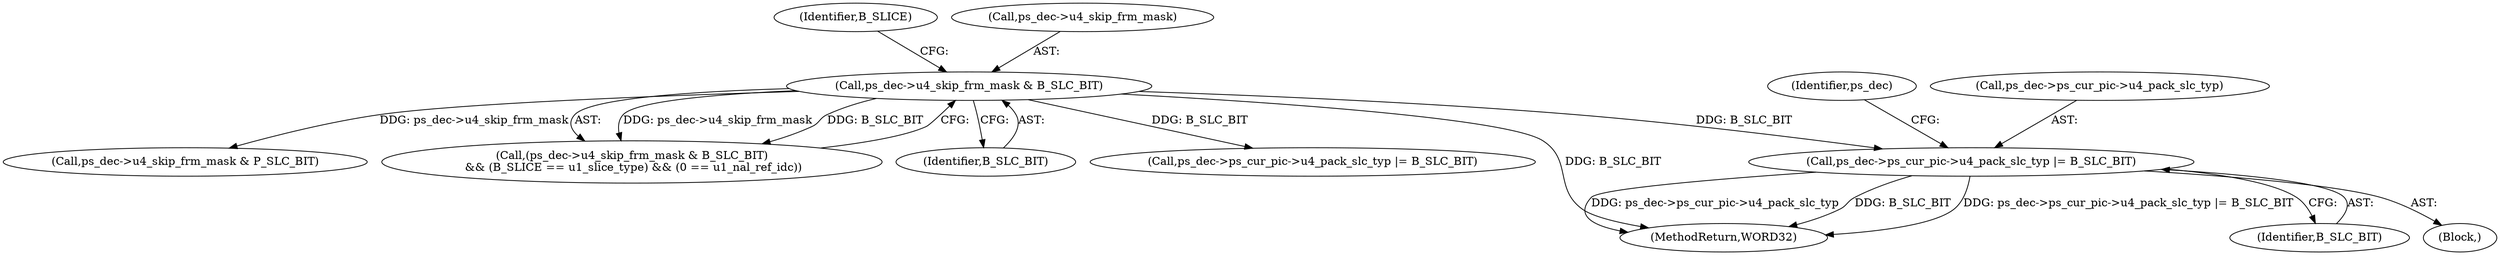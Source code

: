 digraph "0_Android_8b5fd8f24eba5dd19ab2f80ea11a9125aa882ae2@pointer" {
"1001820" [label="(Call,ps_dec->ps_cur_pic->u4_pack_slc_typ |= B_SLC_BIT)"];
"1001790" [label="(Call,ps_dec->u4_skip_frm_mask & B_SLC_BIT)"];
"1001829" [label="(Identifier,ps_dec)"];
"1001820" [label="(Call,ps_dec->ps_cur_pic->u4_pack_slc_typ |= B_SLC_BIT)"];
"1002544" [label="(MethodReturn,WORD32)"];
"1001826" [label="(Identifier,B_SLC_BIT)"];
"1001790" [label="(Call,ps_dec->u4_skip_frm_mask & B_SLC_BIT)"];
"1001797" [label="(Identifier,B_SLICE)"];
"1001805" [label="(Call,ps_dec->u4_skip_frm_mask & P_SLC_BIT)"];
"1001791" [label="(Call,ps_dec->u4_skip_frm_mask)"];
"1001819" [label="(Block,)"];
"1001789" [label="(Call,(ps_dec->u4_skip_frm_mask & B_SLC_BIT)\n && (B_SLICE == u1_slice_type) && (0 == u1_nal_ref_idc))"];
"1001821" [label="(Call,ps_dec->ps_cur_pic->u4_pack_slc_typ)"];
"1001794" [label="(Identifier,B_SLC_BIT)"];
"1002441" [label="(Call,ps_dec->ps_cur_pic->u4_pack_slc_typ |= B_SLC_BIT)"];
"1001820" -> "1001819"  [label="AST: "];
"1001820" -> "1001826"  [label="CFG: "];
"1001821" -> "1001820"  [label="AST: "];
"1001826" -> "1001820"  [label="AST: "];
"1001829" -> "1001820"  [label="CFG: "];
"1001820" -> "1002544"  [label="DDG: ps_dec->ps_cur_pic->u4_pack_slc_typ |= B_SLC_BIT"];
"1001820" -> "1002544"  [label="DDG: ps_dec->ps_cur_pic->u4_pack_slc_typ"];
"1001820" -> "1002544"  [label="DDG: B_SLC_BIT"];
"1001790" -> "1001820"  [label="DDG: B_SLC_BIT"];
"1001790" -> "1001789"  [label="AST: "];
"1001790" -> "1001794"  [label="CFG: "];
"1001791" -> "1001790"  [label="AST: "];
"1001794" -> "1001790"  [label="AST: "];
"1001797" -> "1001790"  [label="CFG: "];
"1001789" -> "1001790"  [label="CFG: "];
"1001790" -> "1002544"  [label="DDG: B_SLC_BIT"];
"1001790" -> "1001789"  [label="DDG: ps_dec->u4_skip_frm_mask"];
"1001790" -> "1001789"  [label="DDG: B_SLC_BIT"];
"1001790" -> "1001805"  [label="DDG: ps_dec->u4_skip_frm_mask"];
"1001790" -> "1002441"  [label="DDG: B_SLC_BIT"];
}
